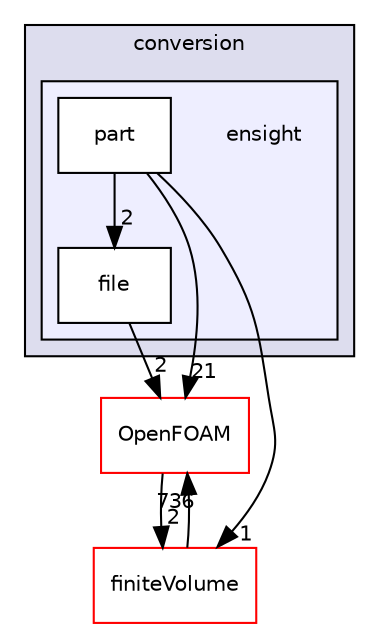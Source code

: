 digraph "src/conversion/ensight" {
  bgcolor=transparent;
  compound=true
  node [ fontsize="10", fontname="Helvetica"];
  edge [ labelfontsize="10", labelfontname="Helvetica"];
  subgraph clusterdir_22e3beccf9f956a3c7bfcabae9a0dde0 {
    graph [ bgcolor="#ddddee", pencolor="black", label="conversion" fontname="Helvetica", fontsize="10", URL="dir_22e3beccf9f956a3c7bfcabae9a0dde0.html"]
  subgraph clusterdir_ea557581701e2200716639a7a165012d {
    graph [ bgcolor="#eeeeff", pencolor="black", label="" URL="dir_ea557581701e2200716639a7a165012d.html"];
    dir_ea557581701e2200716639a7a165012d [shape=plaintext label="ensight"];
    dir_a9c8a460bc385d97a3488e693ed6dcc1 [shape=box label="file" color="black" fillcolor="white" style="filled" URL="dir_a9c8a460bc385d97a3488e693ed6dcc1.html"];
    dir_4493885ff2ebb719e42e56be10d7d71a [shape=box label="part" color="black" fillcolor="white" style="filled" URL="dir_4493885ff2ebb719e42e56be10d7d71a.html"];
  }
  }
  dir_9bd15774b555cf7259a6fa18f99fe99b [shape=box label="finiteVolume" color="red" URL="dir_9bd15774b555cf7259a6fa18f99fe99b.html"];
  dir_c5473ff19b20e6ec4dfe5c310b3778a8 [shape=box label="OpenFOAM" color="red" URL="dir_c5473ff19b20e6ec4dfe5c310b3778a8.html"];
  dir_a9c8a460bc385d97a3488e693ed6dcc1->dir_c5473ff19b20e6ec4dfe5c310b3778a8 [headlabel="2", labeldistance=1.5 headhref="dir_000768_001888.html"];
  dir_9bd15774b555cf7259a6fa18f99fe99b->dir_c5473ff19b20e6ec4dfe5c310b3778a8 [headlabel="736", labeldistance=1.5 headhref="dir_000894_001888.html"];
  dir_4493885ff2ebb719e42e56be10d7d71a->dir_a9c8a460bc385d97a3488e693ed6dcc1 [headlabel="2", labeldistance=1.5 headhref="dir_000769_000768.html"];
  dir_4493885ff2ebb719e42e56be10d7d71a->dir_9bd15774b555cf7259a6fa18f99fe99b [headlabel="1", labeldistance=1.5 headhref="dir_000769_000894.html"];
  dir_4493885ff2ebb719e42e56be10d7d71a->dir_c5473ff19b20e6ec4dfe5c310b3778a8 [headlabel="21", labeldistance=1.5 headhref="dir_000769_001888.html"];
  dir_c5473ff19b20e6ec4dfe5c310b3778a8->dir_9bd15774b555cf7259a6fa18f99fe99b [headlabel="2", labeldistance=1.5 headhref="dir_001888_000894.html"];
}
